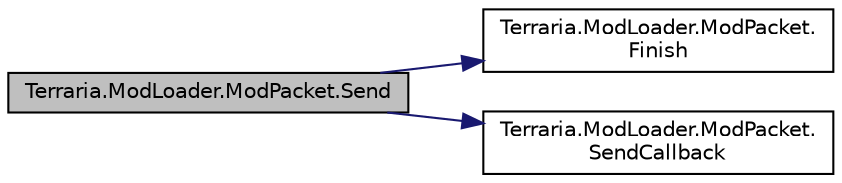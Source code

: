 digraph "Terraria.ModLoader.ModPacket.Send"
{
 // LATEX_PDF_SIZE
  edge [fontname="Helvetica",fontsize="10",labelfontname="Helvetica",labelfontsize="10"];
  node [fontname="Helvetica",fontsize="10",shape=record];
  rankdir="LR";
  Node1 [label="Terraria.ModLoader.ModPacket.Send",height=0.2,width=0.4,color="black", fillcolor="grey75", style="filled", fontcolor="black",tooltip="Sends all the information you've written between client and server. If the toClient parameter is non-..."];
  Node1 -> Node2 [color="midnightblue",fontsize="10",style="solid",fontname="Helvetica"];
  Node2 [label="Terraria.ModLoader.ModPacket.\lFinish",height=0.2,width=0.4,color="black", fillcolor="white", style="filled",URL="$class_terraria_1_1_mod_loader_1_1_mod_packet.html#a84bd87fba12532acbbc22aa4e7ebe996",tooltip=" "];
  Node1 -> Node3 [color="midnightblue",fontsize="10",style="solid",fontname="Helvetica"];
  Node3 [label="Terraria.ModLoader.ModPacket.\lSendCallback",height=0.2,width=0.4,color="black", fillcolor="white", style="filled",URL="$class_terraria_1_1_mod_loader_1_1_mod_packet.html#ad7c15183edf51ee76798c5b751545b65",tooltip=" "];
}
